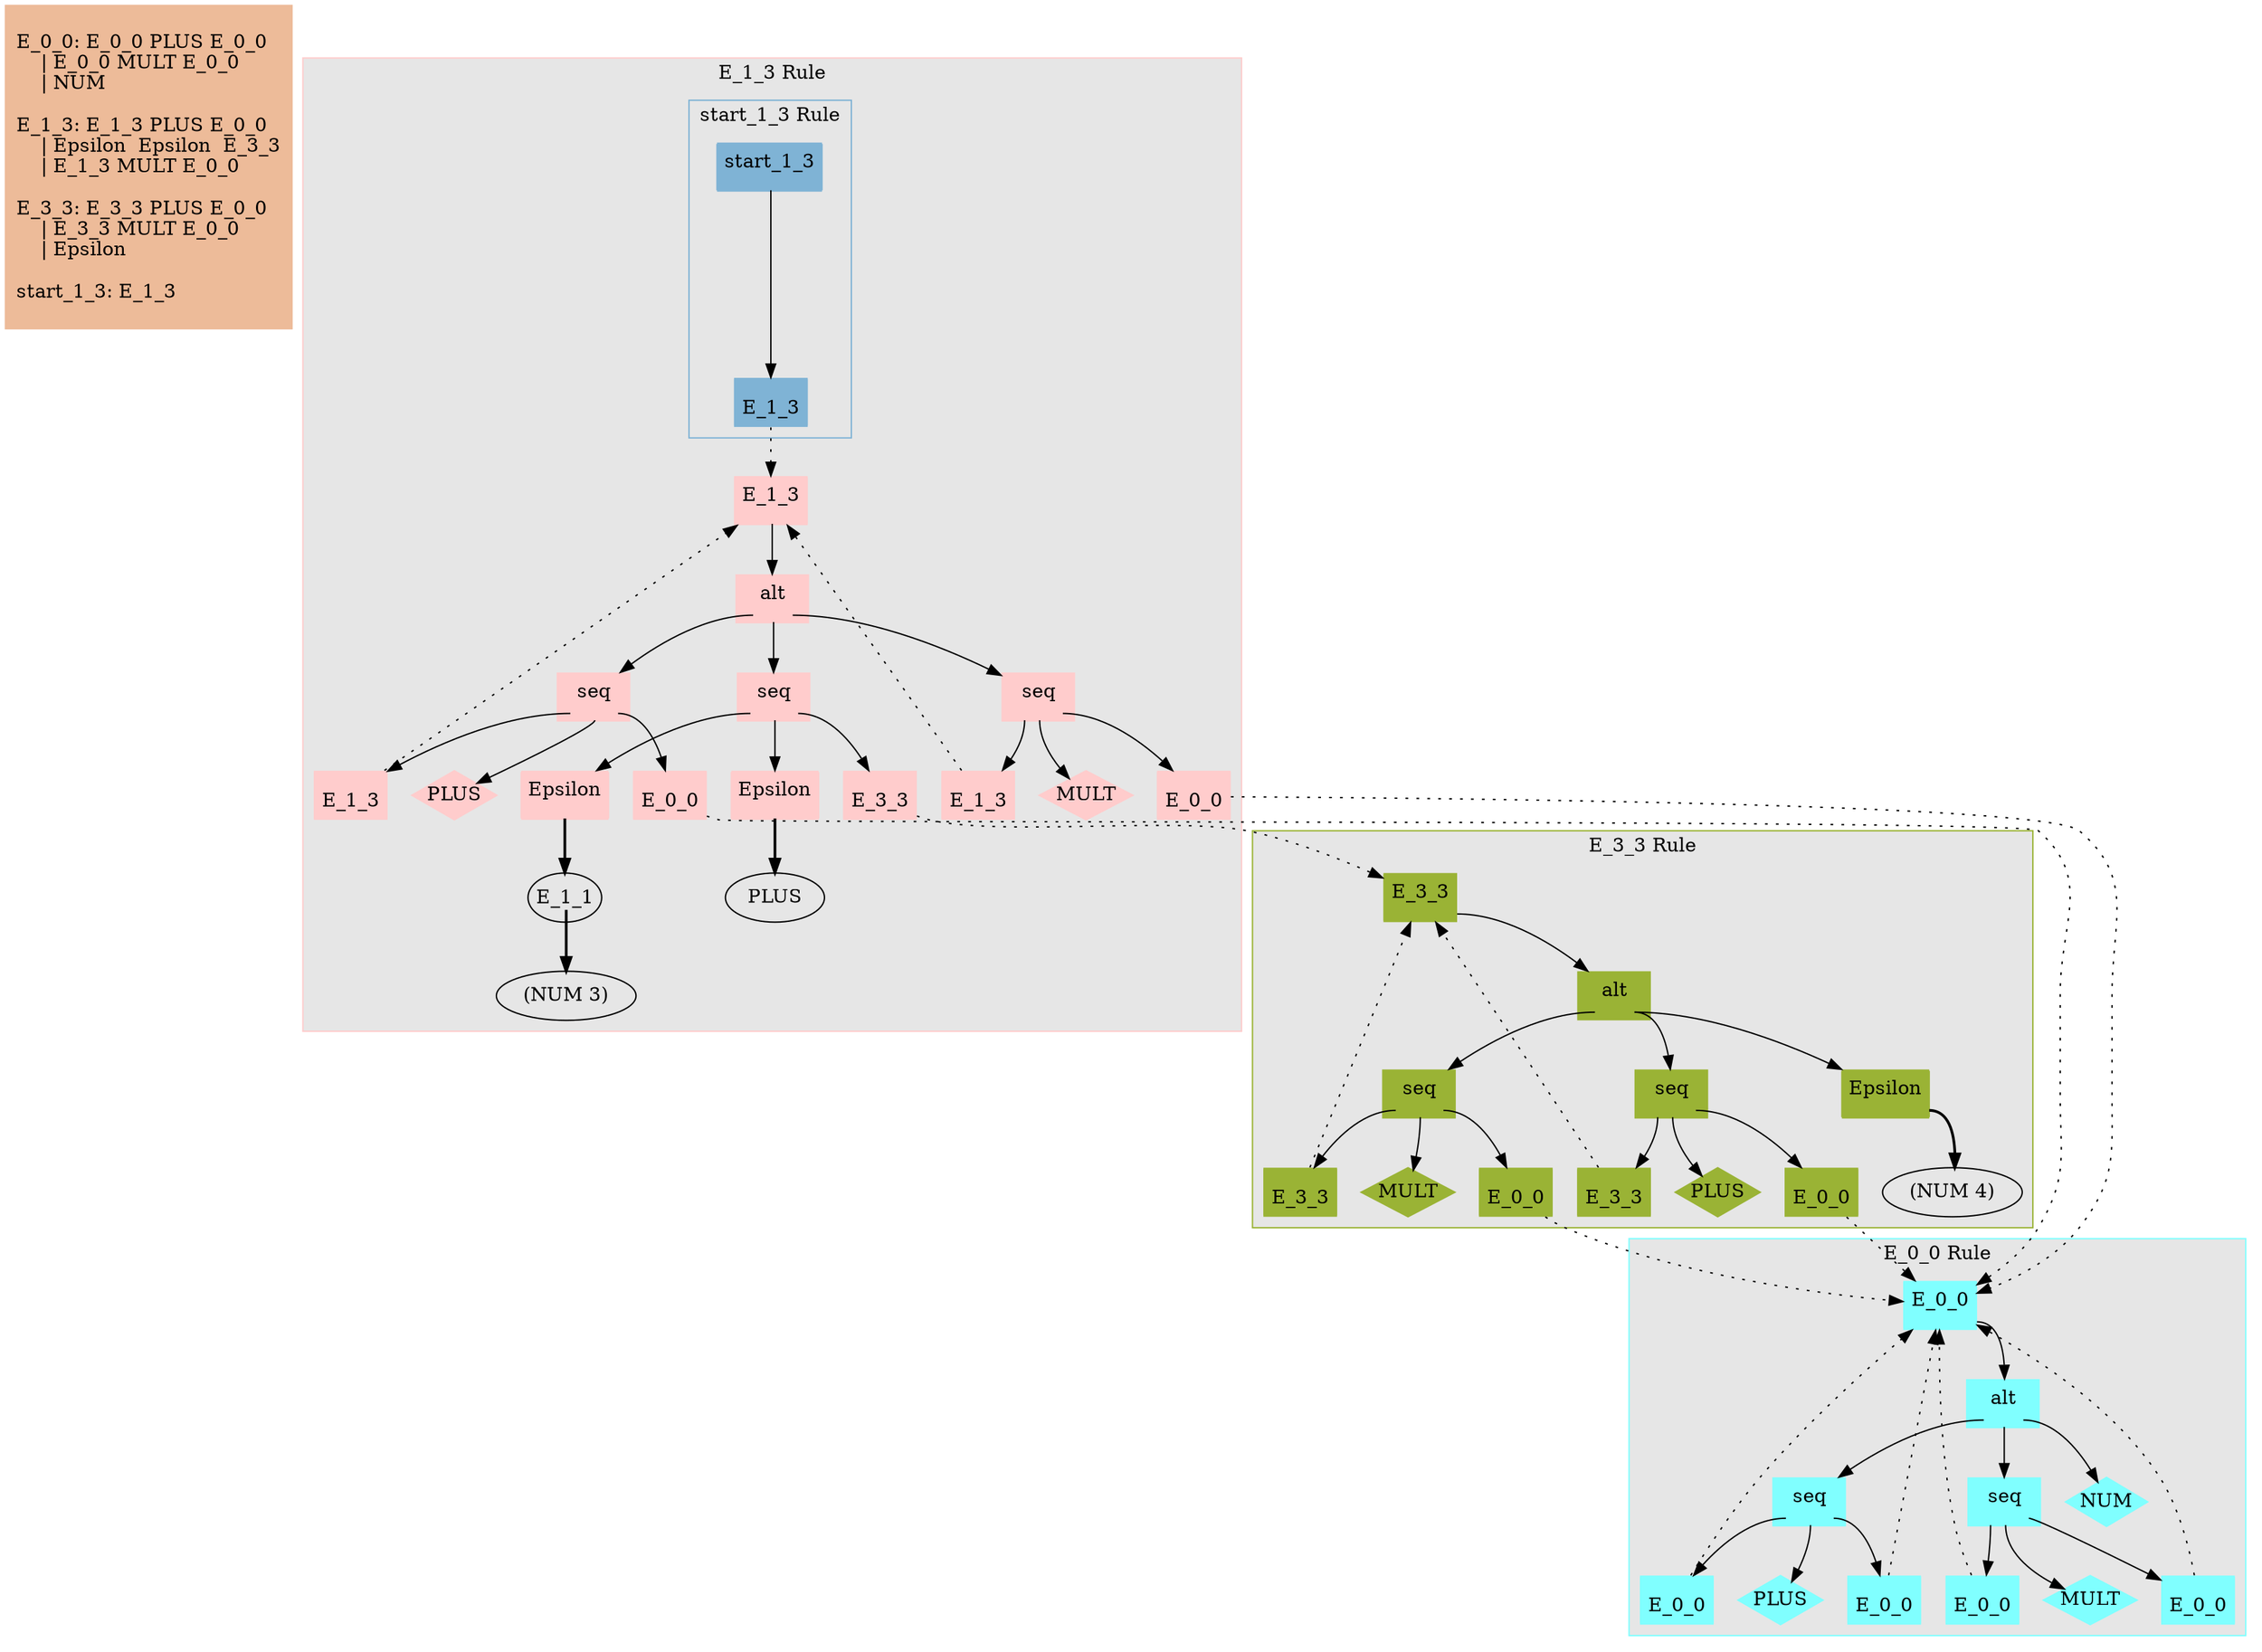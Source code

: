 digraph {
Grammar [shape="rectangle", style = filled, color ="#EDBB99",label = "\lE_0_0: E_0_0 PLUS E_0_0\l    | E_0_0 MULT E_0_0\l    | NUM\l\lE_1_3: E_1_3 PLUS E_0_0\l    | Epsilon  Epsilon  E_3_3\l    | E_1_3 MULT E_0_0\l\lE_3_3: E_3_3 PLUS E_0_0\l    | E_3_3 MULT E_0_0\l    | Epsilon \l\lstart_1_3: E_1_3\l "];

0:F -> 1 [style=solid];

1:F -> 2 [style=solid];

2:F0 -> 3 [style=solid];

3 [shape="none", margin=0, style = filled, color =".5 .5 1.0", label = < <table border="1" cellborder="0" cellspacing="0" cellpadding="4"><tr><td port="H"></td></tr><tr><td>E_0_0</td></tr></table> > ];

3 -> 0 [style=dotted];

2:F1 -> 4 [style=solid];

4 [shape="diamond", margin=0, style = filled, color =".5 .5 1.0",  label="PLUS"];

2:F2 -> 5 [style=solid];

5 [shape="none", margin=0, style = filled, color =".5 .5 1.0",  label = < <table border="1" cellborder="0" cellspacing="0" cellpadding="4"><tr><td port="H"></td></tr><tr><td>E_0_0</td></tr></table> > ];

5 -> 0 [style=dotted];

2 [shape="none", margin=0, style = filled, color =".5 .5 1.0", label = < <table border="1" cellborder="0" cellspacing="0" cellpadding="4"><tr><td colspan="3">seq</td></tr><tr><td port="F0"></td><td port="F1"></td><td port="F2"></td></tr></table> > ];

1:F -> 6 [style=solid];

6:F0 -> 7 [style=solid];

7 [shape="none", margin=0, style = filled, color =".5 .5 1.0",  label = < <table border="1" cellborder="0" cellspacing="0" cellpadding="4"><tr><td port="H"></td></tr><tr><td>E_0_0</td></tr></table> > ];

7 -> 0 [style=dotted];

6:F1 -> 8 [style=solid];

8 [shape="diamond", style = filled, color =".5 .5 1.0",  margin=0, label="MULT"];

6:F2 -> 9 [style=solid];

9 [shape="none", margin=0, style = filled, color =".5 .5 1.0",  label = < <table border="1" cellborder="0" cellspacing="0" cellpadding="4"><tr><td port="H"></td></tr><tr><td>E_0_0</td></tr></table> > ];

9 -> 0 [style=dotted];

6 [shape="none", margin=0, style = filled, color =".5 .5 1.0",  label = < <table border="1" cellborder="0" cellspacing="0" cellpadding="4"><tr><td colspan="3">seq</td></tr><tr><td port="F0"></td><td port="F1"></td><td port="F2"></td></tr></table> > ];

1:F -> 10 [style=solid];

10 [shape="diamond", margin=0, style = filled, color =".5 .5 1.0",  label="NUM"];

1 [shape="none", margin=0, style = filled, color =".5 .5 1.0",  label = < <table border="1" cellborder="0" cellspacing="0" cellpadding="4"><tr><td>alt</td></tr><tr><td port="F"></td></tr></table> > ];

0 [shape="none", margin=0, style = filled, color =".5 .5 1.0",  label = < <table border="1" cellborder="0" cellspacing="0" cellpadding="4"><tr><td>E_0_0</td></tr><tr><td port="F"></td></tr></table> > ];

11:F -> 12 [style=solid];

12:F -> 13 [style=solid];

13:F0 -> 14 [style=solid];

14 [shape="none", margin=0, style = filled, color ="1.0 .2 1.0", label = < <table border="1" cellborder="0" cellspacing="0" cellpadding="4"><tr><td port="H"></td></tr><tr><td>E_1_3</td></tr></table> > ];

14 -> 11 [style=dotted];

13:F1 -> 15 [style=solid];

15 [shape="diamond", margin=0, style = filled, color ="1.0 .2 1.0",label="PLUS"];

13:F2 -> 16 [style=solid];

16 [shape="none", margin=0, style = filled, color ="1.0 .2 1.0", label = < <table border="1" cellborder="0" cellspacing="0" cellpadding="4"><tr><td port="H"></td></tr><tr><td>E_0_0</td></tr></table> > ];

16 -> 0 [style=dotted];

13 [shape="none", margin=0, style = filled, color ="1.0 .2 1.0", label = < <table border="1" cellborder="0" cellspacing="0" cellpadding="4"><tr><td colspan="3">seq</td></tr><tr><td port="F0"></td><td port="F1"></td><td port="F2"></td></tr></table> > ];

12:F -> 17 [style=solid];

17:F0 -> 18 [style=solid];

18:F -> 19 [style=bold];

20 [label="(NUM 3)"];

19 [margin=0, label = < <table border="0" cellborder="0" cellspacing="0" cellpadding="0"><tr><td colspan="1">E_1_1</td></tr><tr><td port="F0"></td></tr></table> > ];

19:F0 -> 20 [style=bold];

18 [shape="none", margin=0, style = filled, color ="1.0 .2 1.0",label = < <table border="1" cellborder="0" cellspacing="0" cellpadding="4"><tr><td>Epsilon</td></tr><tr><td port="F"></td></tr></table> > ];

17:F1 -> 21 [style=solid];

21:F -> 22 [style=bold];

22 [label="PLUS"];

21 [shape="none", margin=0, style = filled, color ="1.0 .2 1.0",label = < <table border="1" cellborder="0" cellspacing="0" cellpadding="4"><tr><td>Epsilon</td></tr><tr><td port="F"></td></tr></table> > ];

17:F2 -> 23 [style=solid];

23 [shape="none", margin=0, style = filled, color ="1.0 .2 1.0",label = < <table border="1" cellborder="0" cellspacing="0" cellpadding="4"><tr><td port="H"></td></tr><tr><td>E_3_3</td></tr></table> > ];

23 -> 24 [style=dotted];

17 [shape="none", margin=0, style = filled, color ="1.0 .2 1.0",label = < <table border="1" cellborder="0" cellspacing="0" cellpadding="4"><tr><td colspan="3">seq</td></tr><tr><td port="F0"></td><td port="F1"></td><td port="F2"></td></tr></table> > ];

12:F -> 25 [style=solid];

25:F0 -> 26 [style=solid];

26 [shape="none", margin=0, style = filled, color ="1.0 .2 1.0",label = < <table border="1" cellborder="0" cellspacing="0" cellpadding="4"><tr><td port="H"></td></tr><tr><td>E_1_3</td></tr></table> > ];

26 -> 11 [style=dotted];

25:F1 -> 27 [style=solid];

27 [shape="diamond", margin=0, style = filled, color ="1.0 .2 1.0",label="MULT"];

25:F2 -> 28 [style=solid];

28 [shape="none", margin=0, style = filled, color ="1.0 .2 1.0",label = < <table border="1" cellborder="0" cellspacing="0" cellpadding="4"><tr><td port="H"></td></tr><tr><td>E_0_0</td></tr></table> > ];

28 -> 0 [style=dotted];

25 [shape="none", margin=0, style = filled, color ="1.0 .2 1.0",label = < <table border="1" cellborder="0" cellspacing="0" cellpadding="4"><tr><td colspan="3">seq</td></tr><tr><td port="F0"></td><td port="F1"></td><td port="F2"></td></tr></table> > ];

12 [shape="none", margin=0, style = filled, color ="1.0 .2 1.0",label = < <table border="1" cellborder="0" cellspacing="0" cellpadding="4"><tr><td>alt</td></tr><tr><td port="F"></td></tr></table> > ];

11 [shape="none", margin=0, style = filled, color ="1.0 .2 1.0",label = < <table border="1" cellborder="0" cellspacing="0" cellpadding="4"><tr><td>E_1_3</td></tr><tr><td port="F"></td></tr></table> > ];

24:F -> 29 [style=solid];

29:F -> 30 [style=solid];

30:F0 -> 31 [style=solid];

31 [shape="none", margin=0, style = filled, color =".2 .7 .7", label = < <table border="1" cellborder="0" cellspacing="0" cellpadding="4"><tr><td port="H"></td></tr><tr><td>E_3_3</td></tr></table> > ];

31 -> 24 [style=dotted];

30:F1 -> 32 [style=solid];

32 [shape="diamond", margin=0, style = filled, color =".2 .7 .7", label="PLUS"];

30:F2 -> 33 [style=solid];

33 [shape="none", margin=0, style = filled, color =".2 .7 .7", label = < <table border="1" cellborder="0" cellspacing="0" cellpadding="4"><tr><td port="H"></td></tr><tr><td>E_0_0</td></tr></table> > ];

33 -> 0 [style=dotted];

30 [shape="none", margin=0, style = filled, color =".2 .7 .7", label = < <table border="1" cellborder="0" cellspacing="0" cellpadding="4"><tr><td colspan="3">seq</td></tr><tr><td port="F0"></td><td port="F1"></td><td port="F2"></td></tr></table> > ];

29:F -> 34 [style=solid];

34:F0 -> 35 [style=solid];

35 [shape="none", margin=0, style = filled, color =".2 .7 .7", label = < <table border="1" cellborder="0" cellspacing="0" cellpadding="4"><tr><td port="H"></td></tr><tr><td>E_3_3</td></tr></table> > ];

35 -> 24 [style=dotted];

34:F1 -> 36 [style=solid];

36 [shape="diamond", margin=0, style = filled, color =".2 .7 .7", label="MULT"];

34:F2 -> 37 [style=solid];

37 [shape="none", margin=0, style = filled, color =".2 .7 .7", label = < <table border="1" cellborder="0" cellspacing="0" cellpadding="4"><tr><td port="H"></td></tr><tr><td>E_0_0</td></tr></table> > ];

37 -> 0 [style=dotted];

34 [shape="none", margin=0, style = filled, color =".2 .7 .7", label = < <table border="1" cellborder="0" cellspacing="0" cellpadding="4"><tr><td colspan="3">seq</td></tr><tr><td port="F0"></td><td port="F1"></td><td port="F2"></td></tr></table> > ];

29:F -> 38 [style=solid];

38:F -> 39 [style=bold];

39 [label="(NUM 4)"];

38 [shape="none", margin=0, style = filled, color =".2 .7 .7",label = < <table border="1" cellborder="0" cellspacing="0" cellpadding="4"><tr><td>Epsilon</td></tr><tr><td port="F"></td></tr></table> > ];

29 [shape="none", margin=0, style = filled, color =".2 .7 .7", label = < <table border="1" cellborder="0" cellspacing="0" cellpadding="4"><tr><td>alt</td></tr><tr><td port="F"></td></tr></table> > ];

24 [shape="none", margin=0, style = filled, color =".2 .7 .7",label = < <table border="1" cellborder="0" cellspacing="0" cellpadding="4"><tr><td>E_3_3</td></tr><tr><td port="F"></td></tr></table> > ];

40:F -> 41 [style=solid];

41 [shape="none", margin=0, style = filled, color ="#7FB3D5", label = < <table border="1" cellborder="0" cellspacing="0" cellpadding="4"><tr><td port="H"></td></tr><tr><td>E_1_3</td></tr></table> > ];

41 -> 11 [style=dotted];

40 [shape="none", margin=0, style = filled, color ="#7FB3D5", label = < <table border="1" cellborder="0" cellspacing="0" cellpadding="4"><tr><td>start_1_3</td></tr><tr><td port="F"></td></tr></table> > ];



subgraph cluster_2 {
	label = "E_3_3 Rule";
	color = ".2 .7 .7";
	style ="filled"
    fillcolor ="#e6e6e6"
	node [shape = record];
    24;29;30;31;32;33;34;35;36;37;38;39;
}

subgraph cluster_3 {
	label = "E_0_0 Rule";
	color = ".5 .5 1.0";
	style ="filled"
    fillcolor ="#e6e6e6"
	node [shape = record];
    0;1;2;3;4;5;6;7;8;9;10;
}

subgraph cluster_4{
	label = "E_1_3 Rule";
	color = "1.0 .2 1.0";
	style ="filled"
    fillcolor ="#e6e6e6"
	node [shape = record];
    11;12;13;14;15;16;17;18;19;20;21;22;23;25;26;27;28;
    subgraph cluster_1 {
	label = "start_1_3 Rule";
	color = "#7FB3D5";
	style ="filled"
    fillcolor ="#e6e6e6"
	node [shape = record];
    40;41;
}
  }



}

